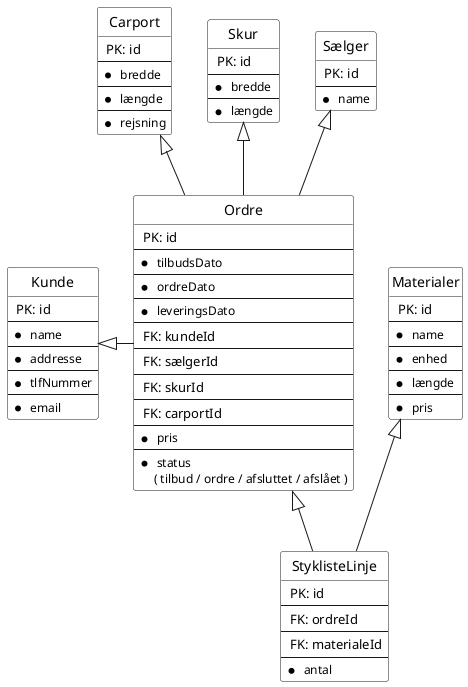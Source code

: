 
Version 1:
@startuml

skinparam wrapWidth 300

hide circle
hide empty members

entity Kunde #White {
   <size:13> PK: id
   --
   * <size:12> name
   --
   * <size:12> addresse
   --
   * <size:12> tlfNummer
   --
   * <size:12> email
}

entity Carport #White {
   <size:13> PK: id
   --
   * <size:12> bredde
   --
   * <size:12> længde
   --
   * <size:12> rejsning
}

entity Skur #White {
   <size:13> PK: id
   --
       * <size:12> bredde
   --
   * <size:12> længde
}


entity Ordre  #White {
   <size:13> PK: id
   --
   * <size:12> tilbudsDato
   --
   * <size:12> ordreDato
   --
   * <size:12> leveringsDato
   --
   <size:13> FK: kundeId
   --
   <size:13> FK: sælgerId
   --
   <size:13> FK: skurId
   --
   <size:13> FK: carportId
   --
   * <size:12> pris
   --
   * <size:12> status
    <size:12>( tilbud / ordre / afsluttet / afslået )
}

entity Materialer #White {
   <size:13> PK: id
   --
   * <size:12> name
   --
   * <size:12> enhed
   --
   * <size:12> længde
   --
   * <size:12> pris
}

entity StyklisteLinje #White {
   <size:13> PK: id
   --
  <size:13> FK: ordreId
   --
   <size:13> FK: materialeId
   --
   * <size:12> antal
}

entity Sælger #White {
   <size:13> PK: id
   --
   * <size:12> name
}




Kunde <|- Ordre
Sælger <|-- Ordre
Carport <|-- Ordre
Skur <|-- Ordre
Ordre <|-- StyklisteLinje
Materialer <|-- StyklisteLinje
@enduml

Version 2:
@startuml

skinparam wrapWidth 300

hide circle
hide empty members

entity Kunde #White {
   <size:13> PK: email
   --
   * <size:12> name
   --
   * <size:12> addresse
   --
   * <size:12> tlfNummer
   --
   * <size:12> salt
   --
   * <size:12> secret
}

entity Carport #White {
   <size:13> PK: id
   --
   * <size:12> bredde
   --
   * <size:12> længde
   --
   * <size:12> rejsning
}

entity Skur #White {
   <size:13> PK: id
   --
   * <size:12> bredde
   --
   * <size:12> længde
}


entity Ordre  #White {
   <size:13> PK: id
   --
   * <size:12> tilbudsDato
   --
   * <size:12> ordreDato
   --
   * <size:12> leveringsDato
   --
   <size:13> FK: kundeId
   --
   <size:13> FK: sælgerId
   --
   <size:13> FK: skurId
   --
   <size:13> FK: carportId
   --
   * <size:12> pris
   --
   * <size:12> status
    <size:12>( tilbud / ordre / afsluttet / afslået )
}

entity unitMaterialer #White {
   <size:13> PK: materialeId (FK)
   --
   * <size:12> unitType
}

entity volumeMaterialer #White {
   <size:13> PK: materialeId (FK)
   --
   * <size:13> bredde
   --
   * <size:13> højde
   --
   * <size:13> længde
}

entity Materialer #White {
   <size:13> PK: id
   --
   * <size:12> name
   --
   * <size:12> pris
}

entity StyklisteLinje #White {
   <size:13> PK: id
   --
  <size:13> FK: ordreId
   --
   <size:13> FK: materialeId
   --
   * <size:12> antal
}

entity Sælger #White {
   <size:13> PK: id
   --
   * <size:12> name
}




Kunde <|- Ordre
Sælger <|-- Ordre
Carport <|-- Ordre
Skur <|-- Ordre
Ordre <|-- StyklisteLinje
Materialer <|-- StyklisteLinje
Materialer <|-- volumeMaterialer
Materialer <|-- unitMaterialer
@enduml




object Object01
object Object02
object Object03
object Object04
object Object05
object Object06
object Object07
object Object08

Object01 <|-- Object02
Object03 *-- Object04
Object05 o-- "4" Object06
Object07 .. Object08 : some labels
@enduml
